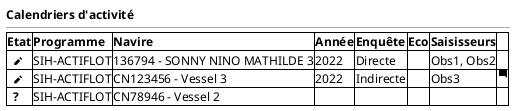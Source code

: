 @startsalt
{
  <b>Calendriers d'activité
  --
	{#

     <b>Etat | <b>Programme | <b>Navire   | <b>Année | <b>Enquête | <b>Eco |<b>Saisisseurs | .
     <b>  <&pencil> | SIH-ACTIFLOT | 136794 - SONNY NINO MATHILDE 3 | 2022 | Directe | . | Obs1, Obs2 | .
     <b>  <&pencil> | SIH-ACTIFLOT | CN123456 - Vessel 3 | 2022 | Indirecte | . | Obs3 | <&comment-square>
     <b>  ? | SIH-ACTIFLOT | CN78946 - Vessel 2 | . | . | . | .
    }

}
@endsalt